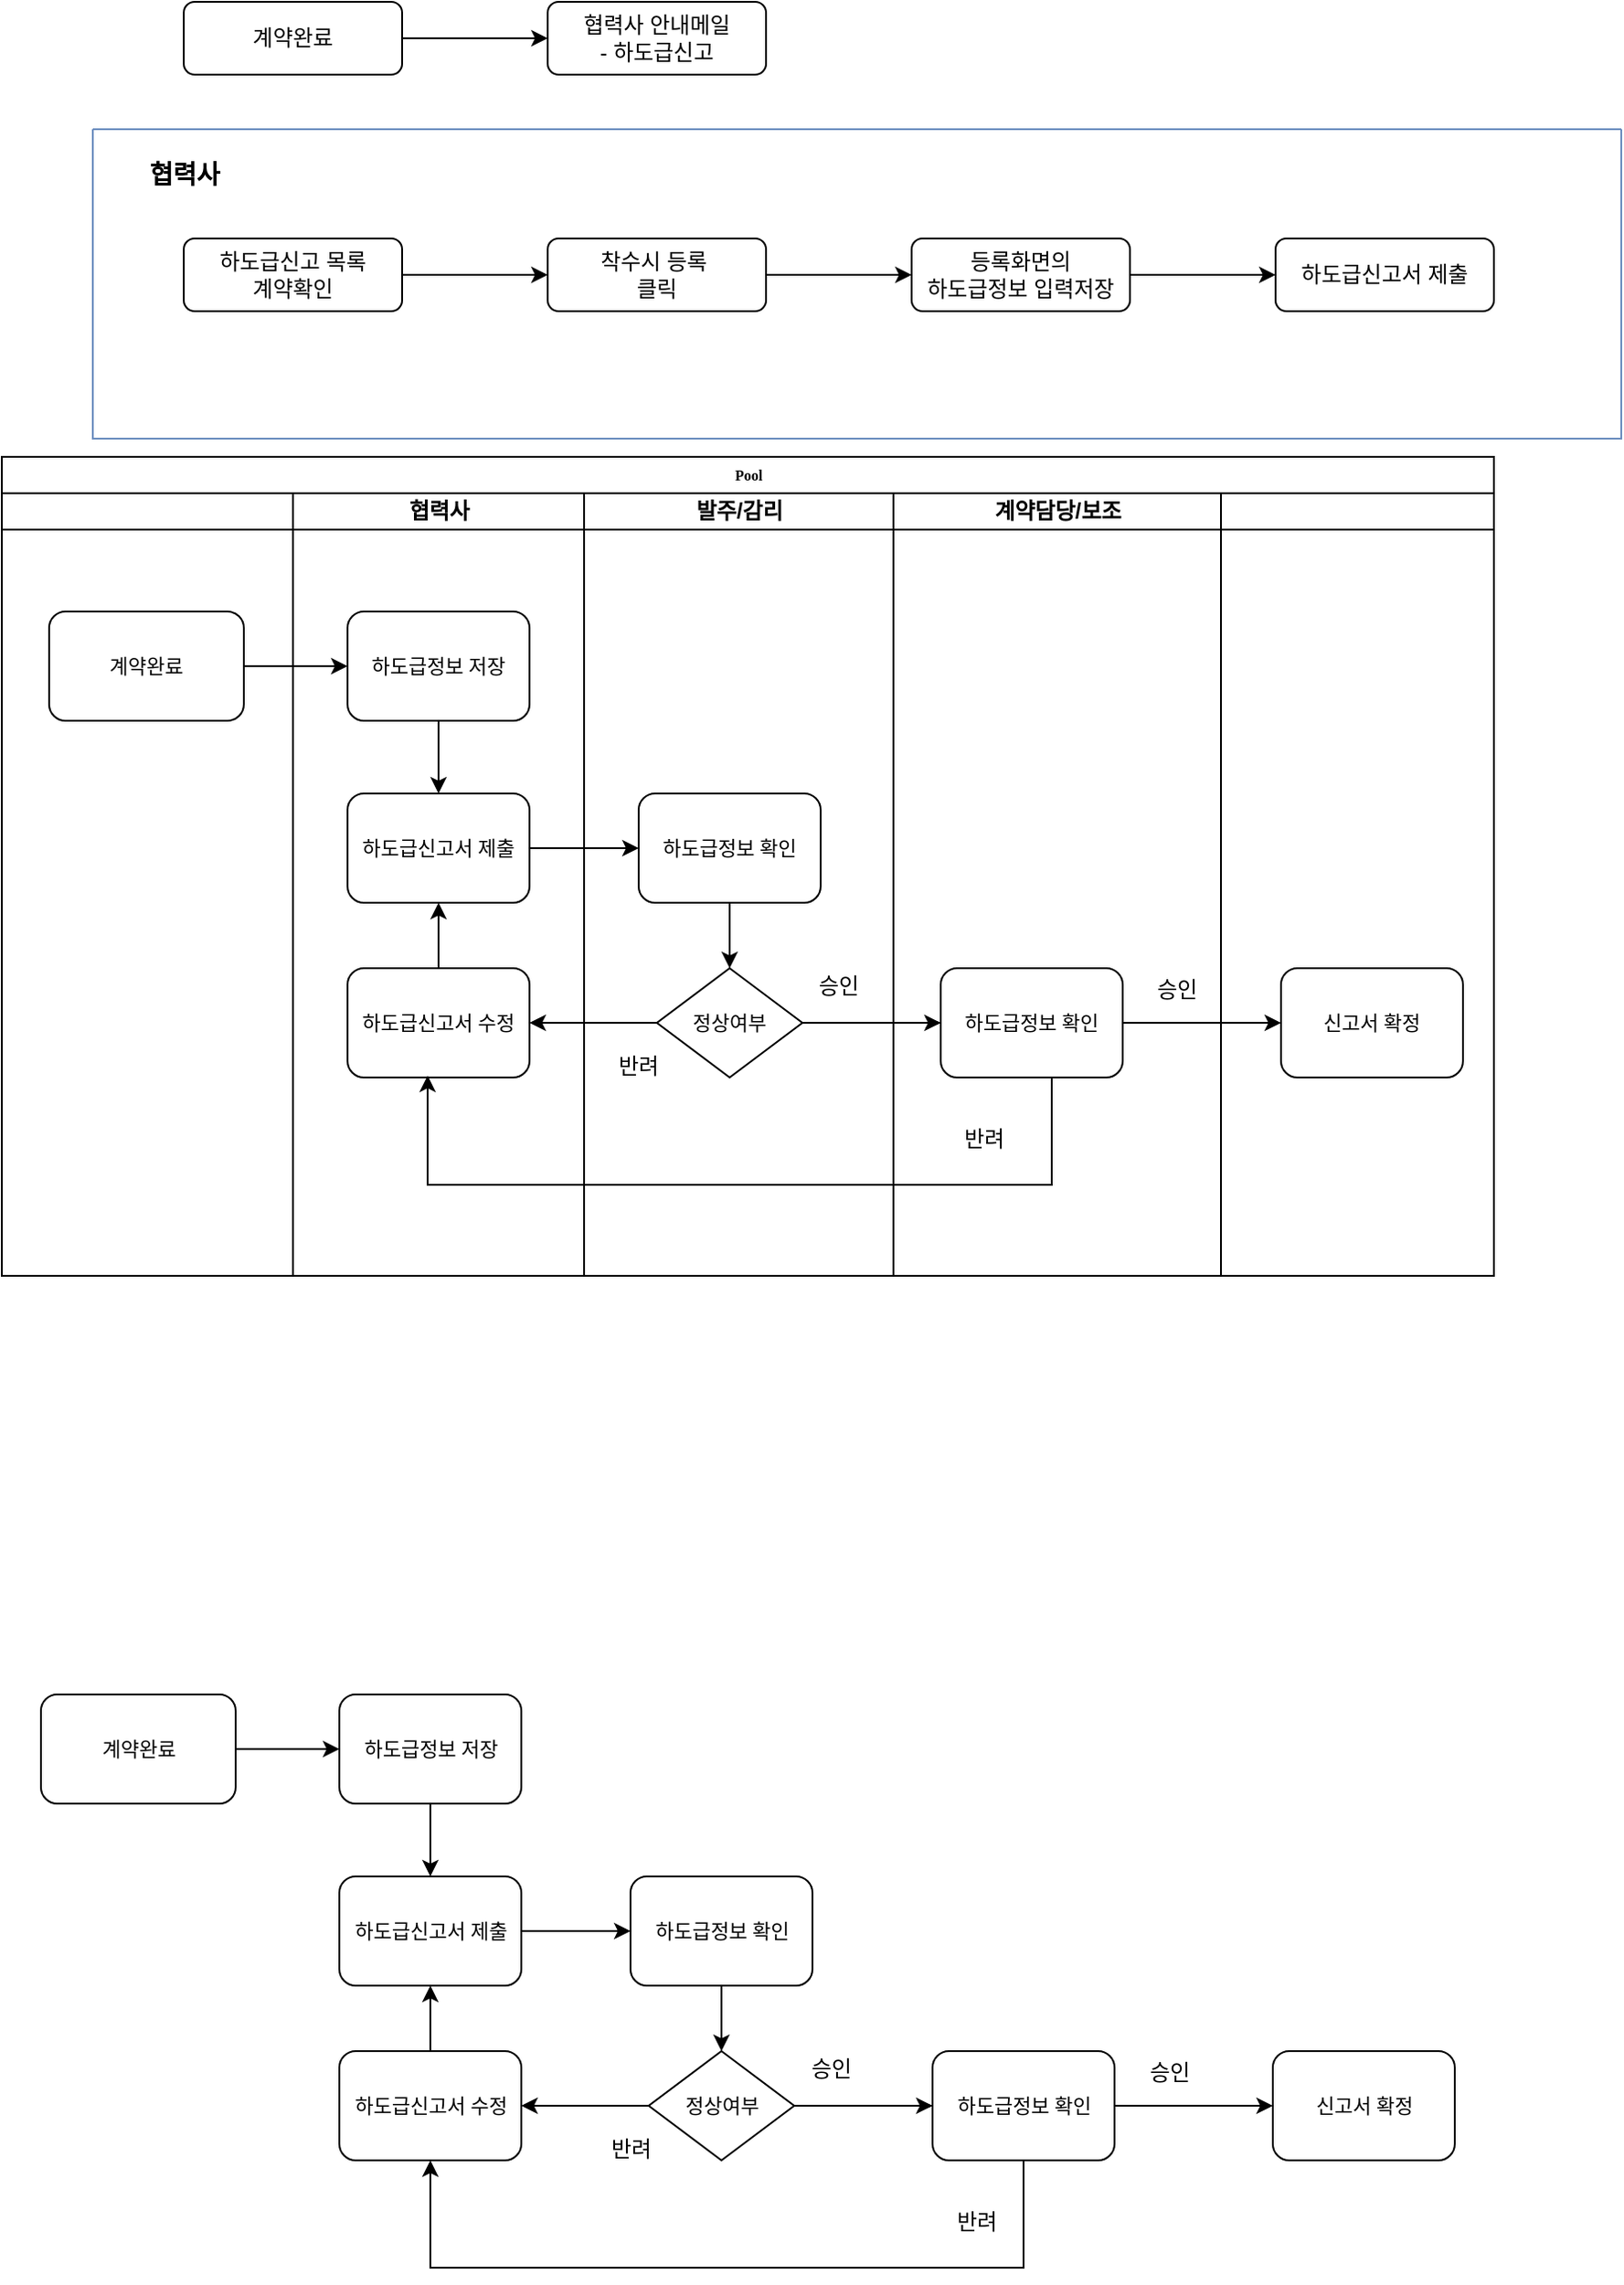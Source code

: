 <mxfile version="24.7.4">
  <diagram id="C5RBs43oDa-KdzZeNtuy" name="Page-1">
    <mxGraphModel dx="1687" dy="878" grid="1" gridSize="10" guides="1" tooltips="1" connect="1" arrows="1" fold="1" page="1" pageScale="1" pageWidth="827" pageHeight="1169" math="0" shadow="0">
      <root>
        <mxCell id="WIyWlLk6GJQsqaUBKTNV-0" />
        <mxCell id="WIyWlLk6GJQsqaUBKTNV-1" parent="WIyWlLk6GJQsqaUBKTNV-0" />
        <mxCell id="kzj5SYHrYNJim-2h-Fth-1" value="" style="edgeStyle=orthogonalEdgeStyle;rounded=0;orthogonalLoop=1;jettySize=auto;html=1;" edge="1" parent="WIyWlLk6GJQsqaUBKTNV-1" source="WIyWlLk6GJQsqaUBKTNV-3" target="kzj5SYHrYNJim-2h-Fth-0">
          <mxGeometry relative="1" as="geometry" />
        </mxCell>
        <mxCell id="WIyWlLk6GJQsqaUBKTNV-3" value="계약완료" style="rounded=1;whiteSpace=wrap;html=1;fontSize=12;glass=0;strokeWidth=1;shadow=0;" parent="WIyWlLk6GJQsqaUBKTNV-1" vertex="1">
          <mxGeometry x="160" y="80" width="120" height="40" as="geometry" />
        </mxCell>
        <mxCell id="kzj5SYHrYNJim-2h-Fth-0" value="협력사 안내메일&lt;div&gt;- 하도급신고&lt;/div&gt;" style="rounded=1;whiteSpace=wrap;html=1;fontSize=12;glass=0;strokeWidth=1;shadow=0;" vertex="1" parent="WIyWlLk6GJQsqaUBKTNV-1">
          <mxGeometry x="360" y="80" width="120" height="40" as="geometry" />
        </mxCell>
        <mxCell id="kzj5SYHrYNJim-2h-Fth-14" value="" style="swimlane;startSize=0;fillColor=#DAE8FC;strokeColor=#6c8ebf;" vertex="1" parent="WIyWlLk6GJQsqaUBKTNV-1">
          <mxGeometry x="110" y="150" width="840" height="170" as="geometry" />
        </mxCell>
        <mxCell id="kzj5SYHrYNJim-2h-Fth-8" value="" style="edgeStyle=orthogonalEdgeStyle;rounded=0;orthogonalLoop=1;jettySize=auto;html=1;" edge="1" parent="kzj5SYHrYNJim-2h-Fth-14" source="kzj5SYHrYNJim-2h-Fth-6" target="kzj5SYHrYNJim-2h-Fth-7">
          <mxGeometry relative="1" as="geometry" />
        </mxCell>
        <mxCell id="kzj5SYHrYNJim-2h-Fth-6" value="하도급신고 목록&lt;div&gt;계약확인&lt;/div&gt;" style="rounded=1;whiteSpace=wrap;html=1;fontSize=12;glass=0;strokeWidth=1;shadow=0;" vertex="1" parent="kzj5SYHrYNJim-2h-Fth-14">
          <mxGeometry x="50" y="60" width="120" height="40" as="geometry" />
        </mxCell>
        <mxCell id="kzj5SYHrYNJim-2h-Fth-10" value="" style="edgeStyle=orthogonalEdgeStyle;rounded=0;orthogonalLoop=1;jettySize=auto;html=1;" edge="1" parent="kzj5SYHrYNJim-2h-Fth-14" source="kzj5SYHrYNJim-2h-Fth-7" target="kzj5SYHrYNJim-2h-Fth-9">
          <mxGeometry relative="1" as="geometry" />
        </mxCell>
        <mxCell id="kzj5SYHrYNJim-2h-Fth-7" value="착수시 등록&amp;nbsp;&lt;div&gt;클릭&lt;/div&gt;" style="rounded=1;whiteSpace=wrap;html=1;fontSize=12;glass=0;strokeWidth=1;shadow=0;" vertex="1" parent="kzj5SYHrYNJim-2h-Fth-14">
          <mxGeometry x="250" y="60" width="120" height="40" as="geometry" />
        </mxCell>
        <mxCell id="kzj5SYHrYNJim-2h-Fth-12" value="" style="edgeStyle=orthogonalEdgeStyle;rounded=0;orthogonalLoop=1;jettySize=auto;html=1;" edge="1" parent="kzj5SYHrYNJim-2h-Fth-14" source="kzj5SYHrYNJim-2h-Fth-9" target="kzj5SYHrYNJim-2h-Fth-11">
          <mxGeometry relative="1" as="geometry" />
        </mxCell>
        <mxCell id="kzj5SYHrYNJim-2h-Fth-9" value="등록화면의&lt;div&gt;하도급정보 입력저장&lt;/div&gt;" style="rounded=1;whiteSpace=wrap;html=1;fontSize=12;glass=0;strokeWidth=1;shadow=0;" vertex="1" parent="kzj5SYHrYNJim-2h-Fth-14">
          <mxGeometry x="450" y="60" width="120" height="40" as="geometry" />
        </mxCell>
        <mxCell id="kzj5SYHrYNJim-2h-Fth-11" value="하도급신고서 제출" style="rounded=1;whiteSpace=wrap;html=1;fontSize=12;glass=0;strokeWidth=1;shadow=0;" vertex="1" parent="kzj5SYHrYNJim-2h-Fth-14">
          <mxGeometry x="650" y="60" width="120" height="40" as="geometry" />
        </mxCell>
        <mxCell id="kzj5SYHrYNJim-2h-Fth-15" value="&lt;font style=&quot;font-size: 14px;&quot;&gt;&lt;b&gt;협력사&lt;/b&gt;&lt;/font&gt;" style="text;html=1;align=center;verticalAlign=middle;resizable=0;points=[];autosize=1;strokeColor=none;fillColor=none;" vertex="1" parent="kzj5SYHrYNJim-2h-Fth-14">
          <mxGeometry x="15" y="10" width="70" height="30" as="geometry" />
        </mxCell>
        <mxCell id="kzj5SYHrYNJim-2h-Fth-70" value="Pool" style="swimlane;html=1;childLayout=stackLayout;startSize=20;rounded=0;shadow=0;labelBackgroundColor=none;strokeWidth=1;fontFamily=Verdana;fontSize=8;align=center;" vertex="1" parent="WIyWlLk6GJQsqaUBKTNV-1">
          <mxGeometry x="60" y="330" width="820" height="450" as="geometry" />
        </mxCell>
        <mxCell id="kzj5SYHrYNJim-2h-Fth-71" value="" style="swimlane;html=1;startSize=20;gradientColor=none;" vertex="1" parent="kzj5SYHrYNJim-2h-Fth-70">
          <mxGeometry y="20" width="160" height="430" as="geometry" />
        </mxCell>
        <mxCell id="kzj5SYHrYNJim-2h-Fth-188" value="계약완료" style="rounded=1;whiteSpace=wrap;html=1;shadow=0;labelBackgroundColor=none;strokeWidth=1;fontFamily=Verdana;fontSize=11;align=center;" vertex="1" parent="kzj5SYHrYNJim-2h-Fth-71">
          <mxGeometry x="26" y="65" width="107" height="60" as="geometry" />
        </mxCell>
        <mxCell id="kzj5SYHrYNJim-2h-Fth-81" style="edgeStyle=orthogonalEdgeStyle;rounded=1;html=1;labelBackgroundColor=none;startArrow=none;startFill=0;startSize=5;endArrow=classicThin;endFill=1;endSize=5;jettySize=auto;orthogonalLoop=1;strokeWidth=1;fontFamily=Verdana;fontSize=11;" edge="1" parent="kzj5SYHrYNJim-2h-Fth-70" source="kzj5SYHrYNJim-2h-Fth-94" target="kzj5SYHrYNJim-2h-Fth-98">
          <mxGeometry relative="1" as="geometry" />
        </mxCell>
        <mxCell id="kzj5SYHrYNJim-2h-Fth-90" value="협력사" style="swimlane;html=1;startSize=20;" vertex="1" parent="kzj5SYHrYNJim-2h-Fth-70">
          <mxGeometry x="160" y="20" width="160" height="430" as="geometry" />
        </mxCell>
        <mxCell id="kzj5SYHrYNJim-2h-Fth-118" value="" style="edgeStyle=orthogonalEdgeStyle;rounded=0;orthogonalLoop=1;jettySize=auto;html=1;" edge="1" parent="kzj5SYHrYNJim-2h-Fth-90" source="kzj5SYHrYNJim-2h-Fth-91" target="kzj5SYHrYNJim-2h-Fth-117">
          <mxGeometry relative="1" as="geometry" />
        </mxCell>
        <mxCell id="kzj5SYHrYNJim-2h-Fth-91" value="하도급정보 저장" style="rounded=1;whiteSpace=wrap;html=1;shadow=0;labelBackgroundColor=none;strokeWidth=1;fontFamily=Verdana;fontSize=11;align=center;" vertex="1" parent="kzj5SYHrYNJim-2h-Fth-90">
          <mxGeometry x="30" y="65" width="100" height="60" as="geometry" />
        </mxCell>
        <mxCell id="kzj5SYHrYNJim-2h-Fth-117" value="하도급신고서 제출" style="rounded=1;whiteSpace=wrap;html=1;shadow=0;labelBackgroundColor=none;strokeWidth=1;fontFamily=Verdana;fontSize=11;align=center;" vertex="1" parent="kzj5SYHrYNJim-2h-Fth-90">
          <mxGeometry x="30" y="165" width="100" height="60" as="geometry" />
        </mxCell>
        <mxCell id="kzj5SYHrYNJim-2h-Fth-130" value="" style="edgeStyle=orthogonalEdgeStyle;rounded=0;orthogonalLoop=1;jettySize=auto;html=1;" edge="1" parent="kzj5SYHrYNJim-2h-Fth-90" source="kzj5SYHrYNJim-2h-Fth-127" target="kzj5SYHrYNJim-2h-Fth-117">
          <mxGeometry relative="1" as="geometry" />
        </mxCell>
        <mxCell id="kzj5SYHrYNJim-2h-Fth-127" value="하도급신고서 수정" style="rounded=1;whiteSpace=wrap;html=1;shadow=0;labelBackgroundColor=none;strokeWidth=1;fontFamily=Verdana;fontSize=11;align=center;" vertex="1" parent="kzj5SYHrYNJim-2h-Fth-90">
          <mxGeometry x="30" y="261" width="100" height="60" as="geometry" />
        </mxCell>
        <mxCell id="kzj5SYHrYNJim-2h-Fth-92" value="발주/감리" style="swimlane;html=1;startSize=20;" vertex="1" parent="kzj5SYHrYNJim-2h-Fth-70">
          <mxGeometry x="320" y="20" width="170" height="430" as="geometry" />
        </mxCell>
        <mxCell id="kzj5SYHrYNJim-2h-Fth-94" value="정상여부" style="rhombus;whiteSpace=wrap;html=1;rounded=0;shadow=0;labelBackgroundColor=none;strokeWidth=1;fontFamily=Verdana;fontSize=11;align=center;" vertex="1" parent="kzj5SYHrYNJim-2h-Fth-92">
          <mxGeometry x="40" y="261" width="80" height="60" as="geometry" />
        </mxCell>
        <mxCell id="kzj5SYHrYNJim-2h-Fth-123" value="" style="edgeStyle=orthogonalEdgeStyle;rounded=0;orthogonalLoop=1;jettySize=auto;html=1;" edge="1" parent="kzj5SYHrYNJim-2h-Fth-92" source="kzj5SYHrYNJim-2h-Fth-121" target="kzj5SYHrYNJim-2h-Fth-94">
          <mxGeometry relative="1" as="geometry" />
        </mxCell>
        <mxCell id="kzj5SYHrYNJim-2h-Fth-121" value="하도급정보 확인" style="rounded=1;whiteSpace=wrap;html=1;shadow=0;labelBackgroundColor=none;strokeWidth=1;fontFamily=Verdana;fontSize=11;align=center;" vertex="1" parent="kzj5SYHrYNJim-2h-Fth-92">
          <mxGeometry x="30" y="165" width="100" height="60" as="geometry" />
        </mxCell>
        <mxCell id="kzj5SYHrYNJim-2h-Fth-125" value="승인" style="text;html=1;align=center;verticalAlign=middle;whiteSpace=wrap;rounded=0;" vertex="1" parent="kzj5SYHrYNJim-2h-Fth-92">
          <mxGeometry x="110" y="256" width="60" height="30" as="geometry" />
        </mxCell>
        <mxCell id="kzj5SYHrYNJim-2h-Fth-126" value="반려" style="text;html=1;align=center;verticalAlign=middle;whiteSpace=wrap;rounded=0;" vertex="1" parent="kzj5SYHrYNJim-2h-Fth-92">
          <mxGeometry y="300" width="60" height="30" as="geometry" />
        </mxCell>
        <mxCell id="kzj5SYHrYNJim-2h-Fth-97" value="계약담당/보조" style="swimlane;html=1;startSize=20;" vertex="1" parent="kzj5SYHrYNJim-2h-Fth-70">
          <mxGeometry x="490" y="20" width="180" height="430" as="geometry" />
        </mxCell>
        <mxCell id="kzj5SYHrYNJim-2h-Fth-98" value="하도급정보 확인" style="rounded=1;whiteSpace=wrap;html=1;shadow=0;labelBackgroundColor=none;strokeWidth=1;fontFamily=Verdana;fontSize=11;align=center;" vertex="1" parent="kzj5SYHrYNJim-2h-Fth-97">
          <mxGeometry x="26" y="261" width="100" height="60" as="geometry" />
        </mxCell>
        <mxCell id="kzj5SYHrYNJim-2h-Fth-152" value="반려" style="text;html=1;align=center;verticalAlign=middle;whiteSpace=wrap;rounded=0;" vertex="1" parent="kzj5SYHrYNJim-2h-Fth-97">
          <mxGeometry x="20" y="340" width="60" height="30" as="geometry" />
        </mxCell>
        <mxCell id="kzj5SYHrYNJim-2h-Fth-154" value="승인" style="text;html=1;align=center;verticalAlign=middle;whiteSpace=wrap;rounded=0;" vertex="1" parent="kzj5SYHrYNJim-2h-Fth-97">
          <mxGeometry x="126" y="258" width="60" height="30" as="geometry" />
        </mxCell>
        <mxCell id="kzj5SYHrYNJim-2h-Fth-122" value="" style="edgeStyle=orthogonalEdgeStyle;rounded=0;orthogonalLoop=1;jettySize=auto;html=1;" edge="1" parent="kzj5SYHrYNJim-2h-Fth-70" source="kzj5SYHrYNJim-2h-Fth-117" target="kzj5SYHrYNJim-2h-Fth-121">
          <mxGeometry relative="1" as="geometry" />
        </mxCell>
        <mxCell id="kzj5SYHrYNJim-2h-Fth-124" value="" style="edgeStyle=orthogonalEdgeStyle;rounded=0;orthogonalLoop=1;jettySize=auto;html=1;" edge="1" parent="kzj5SYHrYNJim-2h-Fth-70" source="kzj5SYHrYNJim-2h-Fth-94" target="kzj5SYHrYNJim-2h-Fth-98">
          <mxGeometry relative="1" as="geometry" />
        </mxCell>
        <mxCell id="kzj5SYHrYNJim-2h-Fth-129" value="" style="edgeStyle=orthogonalEdgeStyle;rounded=0;orthogonalLoop=1;jettySize=auto;html=1;" edge="1" parent="kzj5SYHrYNJim-2h-Fth-70" source="kzj5SYHrYNJim-2h-Fth-94" target="kzj5SYHrYNJim-2h-Fth-127">
          <mxGeometry relative="1" as="geometry" />
        </mxCell>
        <mxCell id="kzj5SYHrYNJim-2h-Fth-150" style="edgeStyle=orthogonalEdgeStyle;rounded=0;orthogonalLoop=1;jettySize=auto;html=1;exitX=0.5;exitY=1;exitDx=0;exitDy=0;entryX=0.44;entryY=0.983;entryDx=0;entryDy=0;entryPerimeter=0;" edge="1" parent="kzj5SYHrYNJim-2h-Fth-70" source="kzj5SYHrYNJim-2h-Fth-98" target="kzj5SYHrYNJim-2h-Fth-127">
          <mxGeometry relative="1" as="geometry">
            <mxPoint x="180" y="550" as="targetPoint" />
            <Array as="points">
              <mxPoint x="577" y="400" />
              <mxPoint x="234" y="400" />
            </Array>
          </mxGeometry>
        </mxCell>
        <mxCell id="kzj5SYHrYNJim-2h-Fth-189" value="" style="edgeStyle=orthogonalEdgeStyle;rounded=0;orthogonalLoop=1;jettySize=auto;html=1;" edge="1" parent="kzj5SYHrYNJim-2h-Fth-70" source="kzj5SYHrYNJim-2h-Fth-188" target="kzj5SYHrYNJim-2h-Fth-91">
          <mxGeometry relative="1" as="geometry" />
        </mxCell>
        <mxCell id="kzj5SYHrYNJim-2h-Fth-200" value="" style="edgeStyle=orthogonalEdgeStyle;rounded=0;orthogonalLoop=1;jettySize=auto;html=1;" edge="1" parent="kzj5SYHrYNJim-2h-Fth-70" source="kzj5SYHrYNJim-2h-Fth-98" target="kzj5SYHrYNJim-2h-Fth-196">
          <mxGeometry relative="1" as="geometry" />
        </mxCell>
        <mxCell id="kzj5SYHrYNJim-2h-Fth-195" value="" style="swimlane;html=1;startSize=20;" vertex="1" parent="kzj5SYHrYNJim-2h-Fth-70">
          <mxGeometry x="670" y="20" width="150" height="430" as="geometry" />
        </mxCell>
        <mxCell id="kzj5SYHrYNJim-2h-Fth-196" value="신고서 확정" style="rounded=1;whiteSpace=wrap;html=1;shadow=0;labelBackgroundColor=none;strokeWidth=1;fontFamily=Verdana;fontSize=11;align=center;" vertex="1" parent="kzj5SYHrYNJim-2h-Fth-195">
          <mxGeometry x="33" y="261" width="100" height="60" as="geometry" />
        </mxCell>
        <mxCell id="kzj5SYHrYNJim-2h-Fth-202" value="계약완료" style="rounded=1;whiteSpace=wrap;html=1;shadow=0;labelBackgroundColor=none;strokeWidth=1;fontFamily=Verdana;fontSize=11;align=center;" vertex="1" parent="WIyWlLk6GJQsqaUBKTNV-1">
          <mxGeometry x="81.5" y="1010" width="107" height="60" as="geometry" />
        </mxCell>
        <mxCell id="kzj5SYHrYNJim-2h-Fth-203" style="edgeStyle=orthogonalEdgeStyle;rounded=1;html=1;labelBackgroundColor=none;startArrow=none;startFill=0;startSize=5;endArrow=classicThin;endFill=1;endSize=5;jettySize=auto;orthogonalLoop=1;strokeWidth=1;fontFamily=Verdana;fontSize=11;" edge="1" parent="WIyWlLk6GJQsqaUBKTNV-1" source="kzj5SYHrYNJim-2h-Fth-209" target="kzj5SYHrYNJim-2h-Fth-214">
          <mxGeometry relative="1" as="geometry" />
        </mxCell>
        <mxCell id="kzj5SYHrYNJim-2h-Fth-204" value="" style="edgeStyle=orthogonalEdgeStyle;rounded=0;orthogonalLoop=1;jettySize=auto;html=1;" edge="1" parent="WIyWlLk6GJQsqaUBKTNV-1" source="kzj5SYHrYNJim-2h-Fth-205" target="kzj5SYHrYNJim-2h-Fth-206">
          <mxGeometry relative="1" as="geometry" />
        </mxCell>
        <mxCell id="kzj5SYHrYNJim-2h-Fth-205" value="하도급정보 저장" style="rounded=1;whiteSpace=wrap;html=1;shadow=0;labelBackgroundColor=none;strokeWidth=1;fontFamily=Verdana;fontSize=11;align=center;" vertex="1" parent="WIyWlLk6GJQsqaUBKTNV-1">
          <mxGeometry x="245.5" y="1010" width="100" height="60" as="geometry" />
        </mxCell>
        <mxCell id="kzj5SYHrYNJim-2h-Fth-206" value="하도급신고서 제출" style="rounded=1;whiteSpace=wrap;html=1;shadow=0;labelBackgroundColor=none;strokeWidth=1;fontFamily=Verdana;fontSize=11;align=center;" vertex="1" parent="WIyWlLk6GJQsqaUBKTNV-1">
          <mxGeometry x="245.5" y="1110" width="100" height="60" as="geometry" />
        </mxCell>
        <mxCell id="kzj5SYHrYNJim-2h-Fth-207" value="" style="edgeStyle=orthogonalEdgeStyle;rounded=0;orthogonalLoop=1;jettySize=auto;html=1;" edge="1" parent="WIyWlLk6GJQsqaUBKTNV-1" source="kzj5SYHrYNJim-2h-Fth-208" target="kzj5SYHrYNJim-2h-Fth-206">
          <mxGeometry relative="1" as="geometry" />
        </mxCell>
        <mxCell id="kzj5SYHrYNJim-2h-Fth-208" value="하도급신고서 수정" style="rounded=1;whiteSpace=wrap;html=1;shadow=0;labelBackgroundColor=none;strokeWidth=1;fontFamily=Verdana;fontSize=11;align=center;" vertex="1" parent="WIyWlLk6GJQsqaUBKTNV-1">
          <mxGeometry x="245.5" y="1206" width="100" height="60" as="geometry" />
        </mxCell>
        <mxCell id="kzj5SYHrYNJim-2h-Fth-209" value="정상여부" style="rhombus;whiteSpace=wrap;html=1;rounded=0;shadow=0;labelBackgroundColor=none;strokeWidth=1;fontFamily=Verdana;fontSize=11;align=center;" vertex="1" parent="WIyWlLk6GJQsqaUBKTNV-1">
          <mxGeometry x="415.5" y="1206" width="80" height="60" as="geometry" />
        </mxCell>
        <mxCell id="kzj5SYHrYNJim-2h-Fth-210" value="" style="edgeStyle=orthogonalEdgeStyle;rounded=0;orthogonalLoop=1;jettySize=auto;html=1;" edge="1" parent="WIyWlLk6GJQsqaUBKTNV-1" source="kzj5SYHrYNJim-2h-Fth-211" target="kzj5SYHrYNJim-2h-Fth-209">
          <mxGeometry relative="1" as="geometry" />
        </mxCell>
        <mxCell id="kzj5SYHrYNJim-2h-Fth-211" value="하도급정보 확인" style="rounded=1;whiteSpace=wrap;html=1;shadow=0;labelBackgroundColor=none;strokeWidth=1;fontFamily=Verdana;fontSize=11;align=center;" vertex="1" parent="WIyWlLk6GJQsqaUBKTNV-1">
          <mxGeometry x="405.5" y="1110" width="100" height="60" as="geometry" />
        </mxCell>
        <mxCell id="kzj5SYHrYNJim-2h-Fth-212" value="승인" style="text;html=1;align=center;verticalAlign=middle;whiteSpace=wrap;rounded=0;" vertex="1" parent="WIyWlLk6GJQsqaUBKTNV-1">
          <mxGeometry x="485.5" y="1201" width="60" height="30" as="geometry" />
        </mxCell>
        <mxCell id="kzj5SYHrYNJim-2h-Fth-213" value="반려" style="text;html=1;align=center;verticalAlign=middle;whiteSpace=wrap;rounded=0;" vertex="1" parent="WIyWlLk6GJQsqaUBKTNV-1">
          <mxGeometry x="375.5" y="1245" width="60" height="30" as="geometry" />
        </mxCell>
        <mxCell id="kzj5SYHrYNJim-2h-Fth-214" value="하도급정보 확인" style="rounded=1;whiteSpace=wrap;html=1;shadow=0;labelBackgroundColor=none;strokeWidth=1;fontFamily=Verdana;fontSize=11;align=center;" vertex="1" parent="WIyWlLk6GJQsqaUBKTNV-1">
          <mxGeometry x="571.5" y="1206" width="100" height="60" as="geometry" />
        </mxCell>
        <mxCell id="kzj5SYHrYNJim-2h-Fth-215" value="반려" style="text;html=1;align=center;verticalAlign=middle;whiteSpace=wrap;rounded=0;" vertex="1" parent="WIyWlLk6GJQsqaUBKTNV-1">
          <mxGeometry x="565.5" y="1285" width="60" height="30" as="geometry" />
        </mxCell>
        <mxCell id="kzj5SYHrYNJim-2h-Fth-216" value="승인" style="text;html=1;align=center;verticalAlign=middle;whiteSpace=wrap;rounded=0;" vertex="1" parent="WIyWlLk6GJQsqaUBKTNV-1">
          <mxGeometry x="671.5" y="1203" width="60" height="30" as="geometry" />
        </mxCell>
        <mxCell id="kzj5SYHrYNJim-2h-Fth-217" value="" style="edgeStyle=orthogonalEdgeStyle;rounded=0;orthogonalLoop=1;jettySize=auto;html=1;" edge="1" parent="WIyWlLk6GJQsqaUBKTNV-1" source="kzj5SYHrYNJim-2h-Fth-206" target="kzj5SYHrYNJim-2h-Fth-211">
          <mxGeometry relative="1" as="geometry" />
        </mxCell>
        <mxCell id="kzj5SYHrYNJim-2h-Fth-218" value="" style="edgeStyle=orthogonalEdgeStyle;rounded=0;orthogonalLoop=1;jettySize=auto;html=1;" edge="1" parent="WIyWlLk6GJQsqaUBKTNV-1" source="kzj5SYHrYNJim-2h-Fth-209" target="kzj5SYHrYNJim-2h-Fth-214">
          <mxGeometry relative="1" as="geometry" />
        </mxCell>
        <mxCell id="kzj5SYHrYNJim-2h-Fth-219" value="" style="edgeStyle=orthogonalEdgeStyle;rounded=0;orthogonalLoop=1;jettySize=auto;html=1;" edge="1" parent="WIyWlLk6GJQsqaUBKTNV-1" source="kzj5SYHrYNJim-2h-Fth-209" target="kzj5SYHrYNJim-2h-Fth-208">
          <mxGeometry relative="1" as="geometry" />
        </mxCell>
        <mxCell id="kzj5SYHrYNJim-2h-Fth-221" value="" style="edgeStyle=orthogonalEdgeStyle;rounded=0;orthogonalLoop=1;jettySize=auto;html=1;" edge="1" parent="WIyWlLk6GJQsqaUBKTNV-1" source="kzj5SYHrYNJim-2h-Fth-202" target="kzj5SYHrYNJim-2h-Fth-205">
          <mxGeometry relative="1" as="geometry" />
        </mxCell>
        <mxCell id="kzj5SYHrYNJim-2h-Fth-222" value="" style="edgeStyle=orthogonalEdgeStyle;rounded=0;orthogonalLoop=1;jettySize=auto;html=1;" edge="1" parent="WIyWlLk6GJQsqaUBKTNV-1" source="kzj5SYHrYNJim-2h-Fth-214" target="kzj5SYHrYNJim-2h-Fth-223">
          <mxGeometry relative="1" as="geometry" />
        </mxCell>
        <mxCell id="kzj5SYHrYNJim-2h-Fth-223" value="신고서 확정" style="rounded=1;whiteSpace=wrap;html=1;shadow=0;labelBackgroundColor=none;strokeWidth=1;fontFamily=Verdana;fontSize=11;align=center;" vertex="1" parent="WIyWlLk6GJQsqaUBKTNV-1">
          <mxGeometry x="758.5" y="1206" width="100" height="60" as="geometry" />
        </mxCell>
        <mxCell id="kzj5SYHrYNJim-2h-Fth-227" value="" style="edgeStyle=orthogonalEdgeStyle;rounded=0;orthogonalLoop=1;jettySize=auto;html=1;exitX=0.5;exitY=1;exitDx=0;exitDy=0;entryX=0.5;entryY=1;entryDx=0;entryDy=0;" edge="1" parent="WIyWlLk6GJQsqaUBKTNV-1" source="kzj5SYHrYNJim-2h-Fth-214" target="kzj5SYHrYNJim-2h-Fth-208">
          <mxGeometry relative="1" as="geometry">
            <mxPoint x="290" y="1265" as="targetPoint" />
            <Array as="points">
              <mxPoint x="622" y="1325" />
              <mxPoint x="296" y="1325" />
            </Array>
            <mxPoint x="622" y="1266" as="sourcePoint" />
          </mxGeometry>
        </mxCell>
      </root>
    </mxGraphModel>
  </diagram>
</mxfile>
